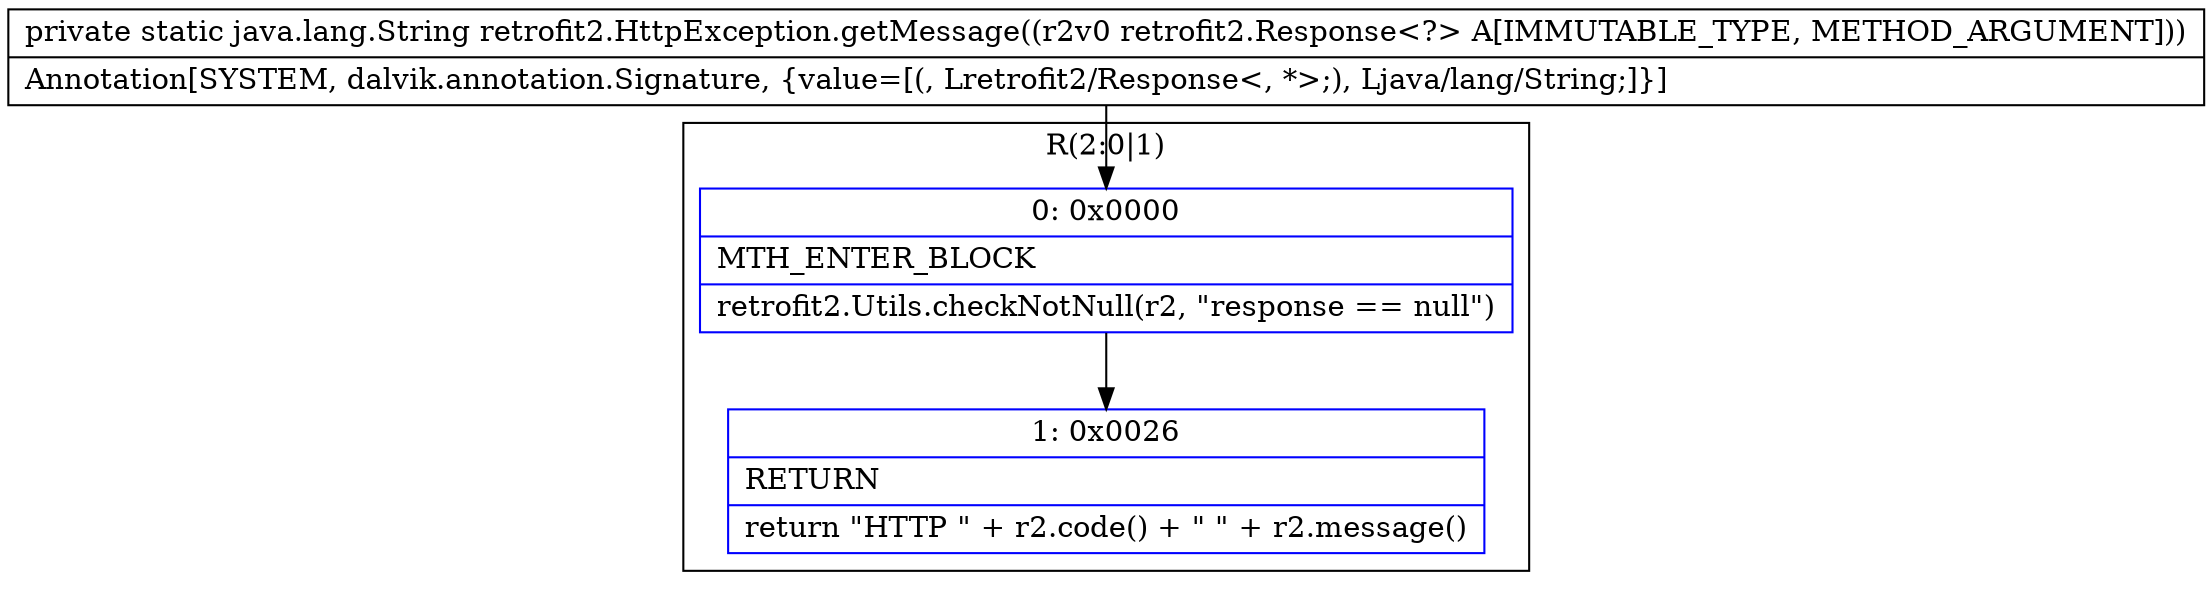 digraph "CFG forretrofit2.HttpException.getMessage(Lretrofit2\/Response;)Ljava\/lang\/String;" {
subgraph cluster_Region_1713984327 {
label = "R(2:0|1)";
node [shape=record,color=blue];
Node_0 [shape=record,label="{0\:\ 0x0000|MTH_ENTER_BLOCK\l|retrofit2.Utils.checkNotNull(r2, \"response == null\")\l}"];
Node_1 [shape=record,label="{1\:\ 0x0026|RETURN\l|return \"HTTP \" + r2.code() + \" \" + r2.message()\l}"];
}
MethodNode[shape=record,label="{private static java.lang.String retrofit2.HttpException.getMessage((r2v0 retrofit2.Response\<?\> A[IMMUTABLE_TYPE, METHOD_ARGUMENT]))  | Annotation[SYSTEM, dalvik.annotation.Signature, \{value=[(, Lretrofit2\/Response\<, *\>;), Ljava\/lang\/String;]\}]\l}"];
MethodNode -> Node_0;
Node_0 -> Node_1;
}

